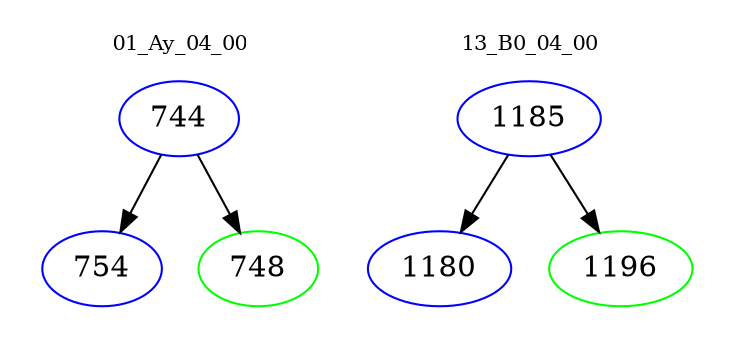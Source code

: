 digraph{
subgraph cluster_0 {
color = white
label = "01_Ay_04_00";
fontsize=10;
T0_744 [label="744", color="blue"]
T0_744 -> T0_754 [color="black"]
T0_754 [label="754", color="blue"]
T0_744 -> T0_748 [color="black"]
T0_748 [label="748", color="green"]
}
subgraph cluster_1 {
color = white
label = "13_B0_04_00";
fontsize=10;
T1_1185 [label="1185", color="blue"]
T1_1185 -> T1_1180 [color="black"]
T1_1180 [label="1180", color="blue"]
T1_1185 -> T1_1196 [color="black"]
T1_1196 [label="1196", color="green"]
}
}
